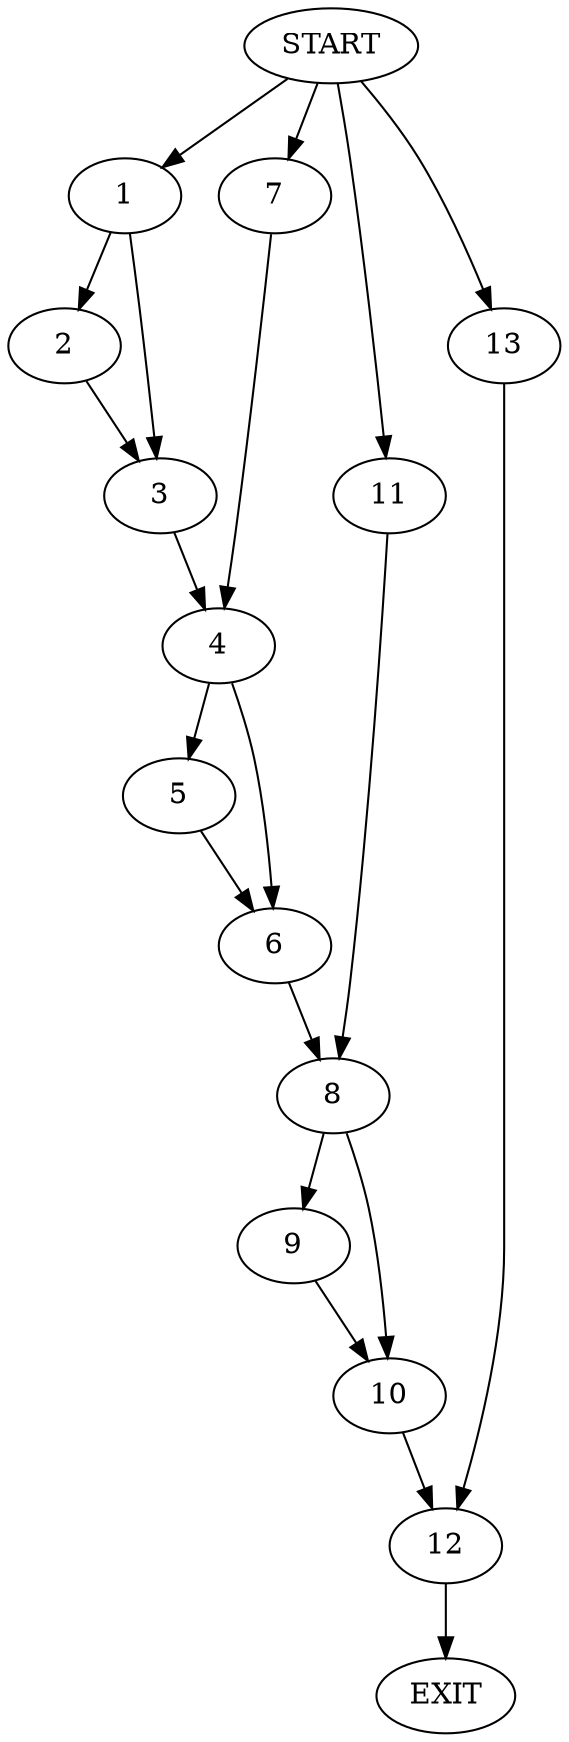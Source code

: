 digraph {
0 [label="START"]
14 [label="EXIT"]
0 -> 1
1 -> 2
1 -> 3
3 -> 4
2 -> 3
4 -> 5
4 -> 6
0 -> 7
7 -> 4
6 -> 8
5 -> 6
8 -> 9
8 -> 10
0 -> 11
11 -> 8
10 -> 12
9 -> 10
12 -> 14
0 -> 13
13 -> 12
}
